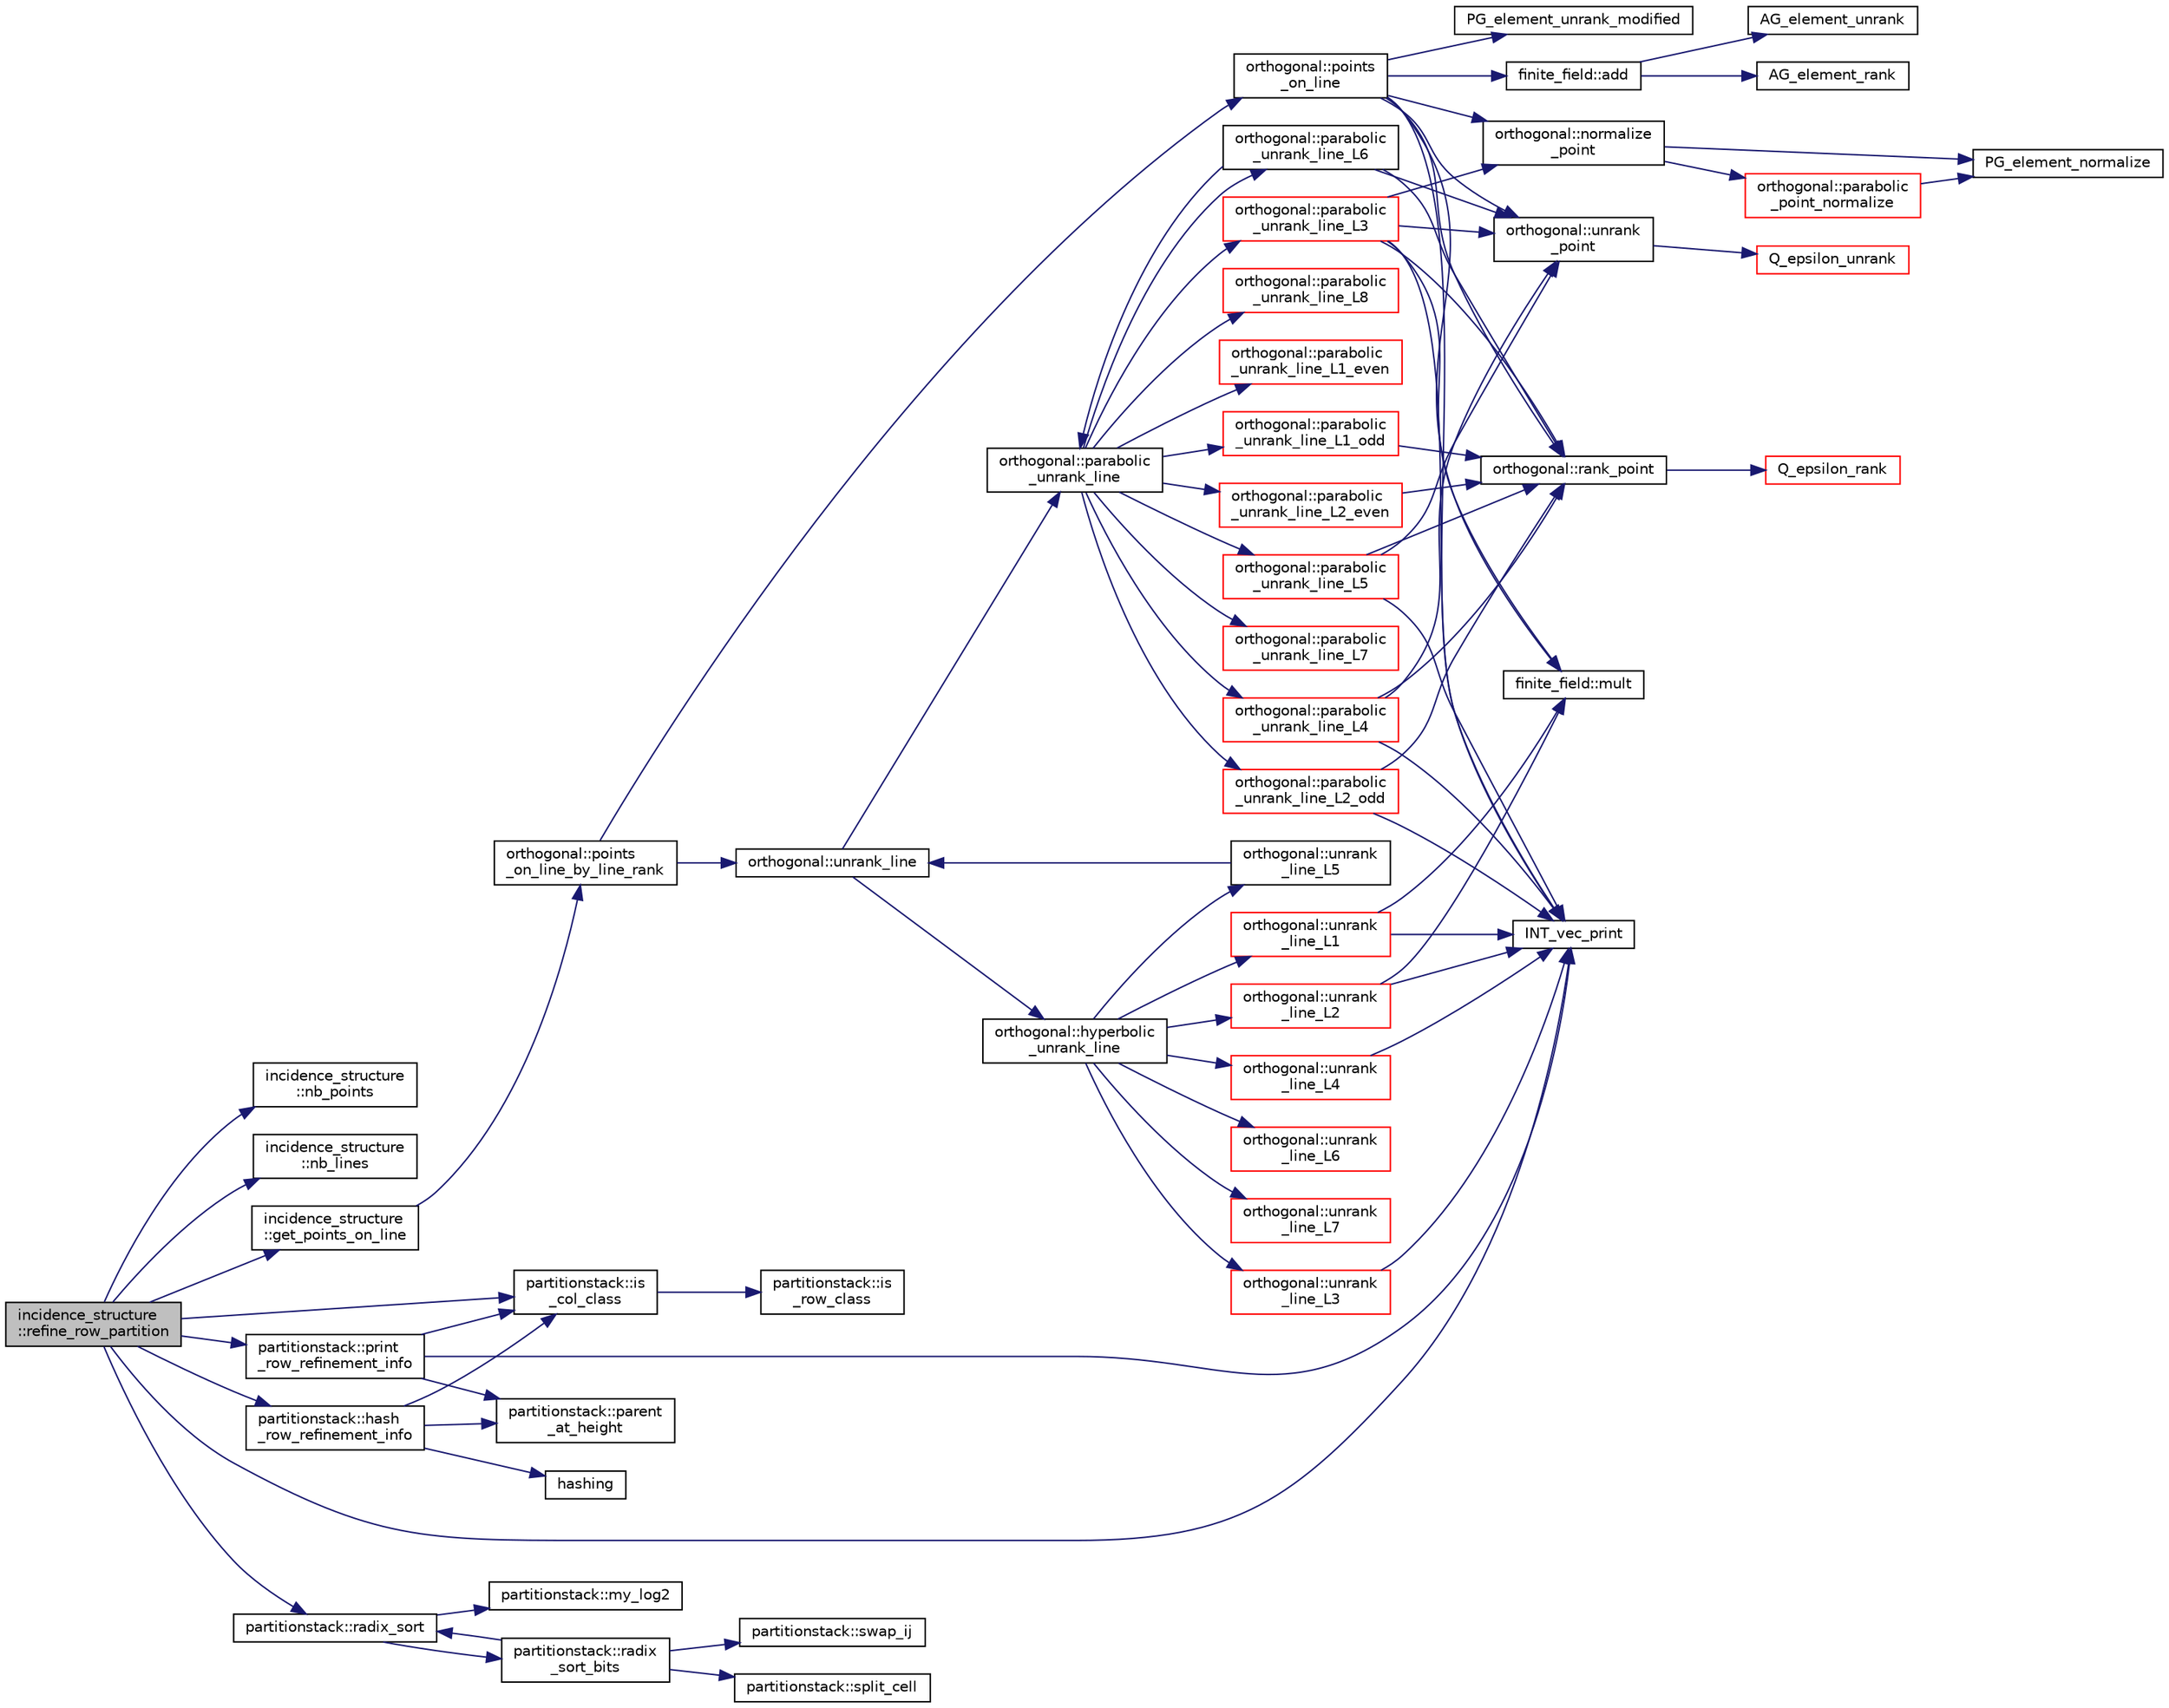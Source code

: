 digraph "incidence_structure::refine_row_partition"
{
  edge [fontname="Helvetica",fontsize="10",labelfontname="Helvetica",labelfontsize="10"];
  node [fontname="Helvetica",fontsize="10",shape=record];
  rankdir="LR";
  Node6727 [label="incidence_structure\l::refine_row_partition",height=0.2,width=0.4,color="black", fillcolor="grey75", style="filled", fontcolor="black"];
  Node6727 -> Node6728 [color="midnightblue",fontsize="10",style="solid",fontname="Helvetica"];
  Node6728 [label="incidence_structure\l::nb_points",height=0.2,width=0.4,color="black", fillcolor="white", style="filled",URL="$da/d8a/classincidence__structure.html#aff5f6bfdc7470e73082ee6faacf0af64"];
  Node6727 -> Node6729 [color="midnightblue",fontsize="10",style="solid",fontname="Helvetica"];
  Node6729 [label="incidence_structure\l::nb_lines",height=0.2,width=0.4,color="black", fillcolor="white", style="filled",URL="$da/d8a/classincidence__structure.html#a9ffac61340b2a03f31f1cc366d5a7b79"];
  Node6727 -> Node6730 [color="midnightblue",fontsize="10",style="solid",fontname="Helvetica"];
  Node6730 [label="partitionstack::is\l_col_class",height=0.2,width=0.4,color="black", fillcolor="white", style="filled",URL="$d3/d87/classpartitionstack.html#a9dbd980faea7ce40bebd3cf4b843bc63"];
  Node6730 -> Node6731 [color="midnightblue",fontsize="10",style="solid",fontname="Helvetica"];
  Node6731 [label="partitionstack::is\l_row_class",height=0.2,width=0.4,color="black", fillcolor="white", style="filled",URL="$d3/d87/classpartitionstack.html#ad8497b40f1c327d3eb2fb2b993d88bb7"];
  Node6727 -> Node6732 [color="midnightblue",fontsize="10",style="solid",fontname="Helvetica"];
  Node6732 [label="incidence_structure\l::get_points_on_line",height=0.2,width=0.4,color="black", fillcolor="white", style="filled",URL="$da/d8a/classincidence__structure.html#a1baf0d372125123bf55d27dacc720bda"];
  Node6732 -> Node6733 [color="midnightblue",fontsize="10",style="solid",fontname="Helvetica"];
  Node6733 [label="orthogonal::points\l_on_line_by_line_rank",height=0.2,width=0.4,color="black", fillcolor="white", style="filled",URL="$d7/daa/classorthogonal.html#aec3f511b69d0a28340f93d6f904c5daa"];
  Node6733 -> Node6734 [color="midnightblue",fontsize="10",style="solid",fontname="Helvetica"];
  Node6734 [label="orthogonal::unrank_line",height=0.2,width=0.4,color="black", fillcolor="white", style="filled",URL="$d7/daa/classorthogonal.html#a27fec576f6e11b80dd4503fa3cf7611e"];
  Node6734 -> Node6735 [color="midnightblue",fontsize="10",style="solid",fontname="Helvetica"];
  Node6735 [label="orthogonal::hyperbolic\l_unrank_line",height=0.2,width=0.4,color="black", fillcolor="white", style="filled",URL="$d7/daa/classorthogonal.html#a94952194cdcc478feb676e97e2e272f2"];
  Node6735 -> Node6736 [color="midnightblue",fontsize="10",style="solid",fontname="Helvetica"];
  Node6736 [label="orthogonal::unrank\l_line_L1",height=0.2,width=0.4,color="red", fillcolor="white", style="filled",URL="$d7/daa/classorthogonal.html#aca204928ad9c6c2d9e9afe2ea5af6d60"];
  Node6736 -> Node6770 [color="midnightblue",fontsize="10",style="solid",fontname="Helvetica"];
  Node6770 [label="INT_vec_print",height=0.2,width=0.4,color="black", fillcolor="white", style="filled",URL="$df/dbf/sajeeb_8_c.html#a79a5901af0b47dd0d694109543c027fe"];
  Node6736 -> Node6792 [color="midnightblue",fontsize="10",style="solid",fontname="Helvetica"];
  Node6792 [label="finite_field::mult",height=0.2,width=0.4,color="black", fillcolor="white", style="filled",URL="$df/d5a/classfinite__field.html#a24fb5917aa6d4d656fd855b7f44a13b0"];
  Node6735 -> Node6804 [color="midnightblue",fontsize="10",style="solid",fontname="Helvetica"];
  Node6804 [label="orthogonal::unrank\l_line_L2",height=0.2,width=0.4,color="red", fillcolor="white", style="filled",URL="$d7/daa/classorthogonal.html#abb7883ab6e8726606f8b82094d1181a5"];
  Node6804 -> Node6770 [color="midnightblue",fontsize="10",style="solid",fontname="Helvetica"];
  Node6804 -> Node6792 [color="midnightblue",fontsize="10",style="solid",fontname="Helvetica"];
  Node6735 -> Node6807 [color="midnightblue",fontsize="10",style="solid",fontname="Helvetica"];
  Node6807 [label="orthogonal::unrank\l_line_L3",height=0.2,width=0.4,color="red", fillcolor="white", style="filled",URL="$d7/daa/classorthogonal.html#a3546eded4c93131b31df43de26a08991"];
  Node6807 -> Node6770 [color="midnightblue",fontsize="10",style="solid",fontname="Helvetica"];
  Node6735 -> Node6808 [color="midnightblue",fontsize="10",style="solid",fontname="Helvetica"];
  Node6808 [label="orthogonal::unrank\l_line_L4",height=0.2,width=0.4,color="red", fillcolor="white", style="filled",URL="$d7/daa/classorthogonal.html#ab207c36ebccd5b91981d678a56ffd9eb"];
  Node6808 -> Node6770 [color="midnightblue",fontsize="10",style="solid",fontname="Helvetica"];
  Node6735 -> Node6809 [color="midnightblue",fontsize="10",style="solid",fontname="Helvetica"];
  Node6809 [label="orthogonal::unrank\l_line_L5",height=0.2,width=0.4,color="black", fillcolor="white", style="filled",URL="$d7/daa/classorthogonal.html#a64148a40b356447a00d985789ad74c82"];
  Node6809 -> Node6734 [color="midnightblue",fontsize="10",style="solid",fontname="Helvetica"];
  Node6735 -> Node6810 [color="midnightblue",fontsize="10",style="solid",fontname="Helvetica"];
  Node6810 [label="orthogonal::unrank\l_line_L6",height=0.2,width=0.4,color="red", fillcolor="white", style="filled",URL="$d7/daa/classorthogonal.html#a91145776fc4185d7277ddf019064f7ea"];
  Node6735 -> Node6811 [color="midnightblue",fontsize="10",style="solid",fontname="Helvetica"];
  Node6811 [label="orthogonal::unrank\l_line_L7",height=0.2,width=0.4,color="red", fillcolor="white", style="filled",URL="$d7/daa/classorthogonal.html#a6dbd5481e532a8f7232acded49f5c05e"];
  Node6734 -> Node6812 [color="midnightblue",fontsize="10",style="solid",fontname="Helvetica"];
  Node6812 [label="orthogonal::parabolic\l_unrank_line",height=0.2,width=0.4,color="black", fillcolor="white", style="filled",URL="$d7/daa/classorthogonal.html#a449cc51a62e11b8699befe951b0f8a4c"];
  Node6812 -> Node6813 [color="midnightblue",fontsize="10",style="solid",fontname="Helvetica"];
  Node6813 [label="orthogonal::parabolic\l_unrank_line_L1_even",height=0.2,width=0.4,color="red", fillcolor="white", style="filled",URL="$d7/daa/classorthogonal.html#a83a57c7023d5a61881d39f00f7717d8b"];
  Node6812 -> Node6814 [color="midnightblue",fontsize="10",style="solid",fontname="Helvetica"];
  Node6814 [label="orthogonal::parabolic\l_unrank_line_L1_odd",height=0.2,width=0.4,color="red", fillcolor="white", style="filled",URL="$d7/daa/classorthogonal.html#af59966fe1bb32196deaafbe6849fdeb1"];
  Node6814 -> Node6762 [color="midnightblue",fontsize="10",style="solid",fontname="Helvetica"];
  Node6762 [label="orthogonal::rank_point",height=0.2,width=0.4,color="black", fillcolor="white", style="filled",URL="$d7/daa/classorthogonal.html#adb4f1528590a804b3c011a68c9ebf655"];
  Node6762 -> Node6763 [color="midnightblue",fontsize="10",style="solid",fontname="Helvetica"];
  Node6763 [label="Q_epsilon_rank",height=0.2,width=0.4,color="red", fillcolor="white", style="filled",URL="$d4/d67/geometry_8h.html#a0949e1151174e2988aa697cb31942e97"];
  Node6812 -> Node6841 [color="midnightblue",fontsize="10",style="solid",fontname="Helvetica"];
  Node6841 [label="orthogonal::parabolic\l_unrank_line_L2_even",height=0.2,width=0.4,color="red", fillcolor="white", style="filled",URL="$d7/daa/classorthogonal.html#a57a7ad0d16ea67c0636c9f179eeed5d1"];
  Node6841 -> Node6762 [color="midnightblue",fontsize="10",style="solid",fontname="Helvetica"];
  Node6812 -> Node6843 [color="midnightblue",fontsize="10",style="solid",fontname="Helvetica"];
  Node6843 [label="orthogonal::parabolic\l_unrank_line_L2_odd",height=0.2,width=0.4,color="red", fillcolor="white", style="filled",URL="$d7/daa/classorthogonal.html#a9ab8a29daee27c60803e2bf5026a9a9e"];
  Node6843 -> Node6770 [color="midnightblue",fontsize="10",style="solid",fontname="Helvetica"];
  Node6843 -> Node6762 [color="midnightblue",fontsize="10",style="solid",fontname="Helvetica"];
  Node6812 -> Node6845 [color="midnightblue",fontsize="10",style="solid",fontname="Helvetica"];
  Node6845 [label="orthogonal::parabolic\l_unrank_line_L3",height=0.2,width=0.4,color="red", fillcolor="white", style="filled",URL="$d7/daa/classorthogonal.html#ae1edfba289a03ed4d383514c2b0dc4b7"];
  Node6845 -> Node6740 [color="midnightblue",fontsize="10",style="solid",fontname="Helvetica"];
  Node6740 [label="orthogonal::unrank\l_point",height=0.2,width=0.4,color="black", fillcolor="white", style="filled",URL="$d7/daa/classorthogonal.html#ab655117100f7c66c19817b84ac5ac0a0"];
  Node6740 -> Node6741 [color="midnightblue",fontsize="10",style="solid",fontname="Helvetica"];
  Node6741 [label="Q_epsilon_unrank",height=0.2,width=0.4,color="red", fillcolor="white", style="filled",URL="$d4/d67/geometry_8h.html#af162c4d30d4a6528299e37551c353e7b"];
  Node6845 -> Node6770 [color="midnightblue",fontsize="10",style="solid",fontname="Helvetica"];
  Node6845 -> Node6792 [color="midnightblue",fontsize="10",style="solid",fontname="Helvetica"];
  Node6845 -> Node6848 [color="midnightblue",fontsize="10",style="solid",fontname="Helvetica"];
  Node6848 [label="orthogonal::normalize\l_point",height=0.2,width=0.4,color="black", fillcolor="white", style="filled",URL="$d7/daa/classorthogonal.html#a1f3776fdc50b810a0a0fcee692fb154f"];
  Node6848 -> Node6774 [color="midnightblue",fontsize="10",style="solid",fontname="Helvetica"];
  Node6774 [label="PG_element_normalize",height=0.2,width=0.4,color="black", fillcolor="white", style="filled",URL="$d4/d67/geometry_8h.html#a5a4c3c1158bad6bab0d786c616bd0996"];
  Node6848 -> Node6849 [color="midnightblue",fontsize="10",style="solid",fontname="Helvetica"];
  Node6849 [label="orthogonal::parabolic\l_point_normalize",height=0.2,width=0.4,color="red", fillcolor="white", style="filled",URL="$d7/daa/classorthogonal.html#a2a705e8d2729a3fa15663084d2bb8ab8"];
  Node6849 -> Node6774 [color="midnightblue",fontsize="10",style="solid",fontname="Helvetica"];
  Node6845 -> Node6762 [color="midnightblue",fontsize="10",style="solid",fontname="Helvetica"];
  Node6812 -> Node6850 [color="midnightblue",fontsize="10",style="solid",fontname="Helvetica"];
  Node6850 [label="orthogonal::parabolic\l_unrank_line_L4",height=0.2,width=0.4,color="red", fillcolor="white", style="filled",URL="$d7/daa/classorthogonal.html#a6a30b6c7f59498ad8c7f2bec7c78d2ff"];
  Node6850 -> Node6762 [color="midnightblue",fontsize="10",style="solid",fontname="Helvetica"];
  Node6850 -> Node6740 [color="midnightblue",fontsize="10",style="solid",fontname="Helvetica"];
  Node6850 -> Node6770 [color="midnightblue",fontsize="10",style="solid",fontname="Helvetica"];
  Node6812 -> Node6852 [color="midnightblue",fontsize="10",style="solid",fontname="Helvetica"];
  Node6852 [label="orthogonal::parabolic\l_unrank_line_L5",height=0.2,width=0.4,color="red", fillcolor="white", style="filled",URL="$d7/daa/classorthogonal.html#a77831b97ebbbc5d8103c5e7e0edfeb9b"];
  Node6852 -> Node6762 [color="midnightblue",fontsize="10",style="solid",fontname="Helvetica"];
  Node6852 -> Node6740 [color="midnightblue",fontsize="10",style="solid",fontname="Helvetica"];
  Node6852 -> Node6770 [color="midnightblue",fontsize="10",style="solid",fontname="Helvetica"];
  Node6812 -> Node6854 [color="midnightblue",fontsize="10",style="solid",fontname="Helvetica"];
  Node6854 [label="orthogonal::parabolic\l_unrank_line_L6",height=0.2,width=0.4,color="black", fillcolor="white", style="filled",URL="$d7/daa/classorthogonal.html#a3fecd8b43b3e09d6b35e550850b11d56"];
  Node6854 -> Node6812 [color="midnightblue",fontsize="10",style="solid",fontname="Helvetica"];
  Node6854 -> Node6740 [color="midnightblue",fontsize="10",style="solid",fontname="Helvetica"];
  Node6854 -> Node6762 [color="midnightblue",fontsize="10",style="solid",fontname="Helvetica"];
  Node6812 -> Node6855 [color="midnightblue",fontsize="10",style="solid",fontname="Helvetica"];
  Node6855 [label="orthogonal::parabolic\l_unrank_line_L7",height=0.2,width=0.4,color="red", fillcolor="white", style="filled",URL="$d7/daa/classorthogonal.html#af37feffb93b694bd8b9f5ff5f8bdd4eb"];
  Node6812 -> Node6856 [color="midnightblue",fontsize="10",style="solid",fontname="Helvetica"];
  Node6856 [label="orthogonal::parabolic\l_unrank_line_L8",height=0.2,width=0.4,color="red", fillcolor="white", style="filled",URL="$d7/daa/classorthogonal.html#a97e23bbc8eb995d6ee0dba00f2b0d34f"];
  Node6733 -> Node6857 [color="midnightblue",fontsize="10",style="solid",fontname="Helvetica"];
  Node6857 [label="orthogonal::points\l_on_line",height=0.2,width=0.4,color="black", fillcolor="white", style="filled",URL="$d7/daa/classorthogonal.html#afe1cc564902cc557d4d4d2ff85ee6839"];
  Node6857 -> Node6740 [color="midnightblue",fontsize="10",style="solid",fontname="Helvetica"];
  Node6857 -> Node6770 [color="midnightblue",fontsize="10",style="solid",fontname="Helvetica"];
  Node6857 -> Node6858 [color="midnightblue",fontsize="10",style="solid",fontname="Helvetica"];
  Node6858 [label="PG_element_unrank_modified",height=0.2,width=0.4,color="black", fillcolor="white", style="filled",URL="$d4/d67/geometry_8h.html#a83ae9b605d496f6a90345303f6efae64"];
  Node6857 -> Node6792 [color="midnightblue",fontsize="10",style="solid",fontname="Helvetica"];
  Node6857 -> Node6793 [color="midnightblue",fontsize="10",style="solid",fontname="Helvetica"];
  Node6793 [label="finite_field::add",height=0.2,width=0.4,color="black", fillcolor="white", style="filled",URL="$df/d5a/classfinite__field.html#a8f12328a27500f3c7be0c849ebbc9d14"];
  Node6793 -> Node6794 [color="midnightblue",fontsize="10",style="solid",fontname="Helvetica"];
  Node6794 [label="AG_element_unrank",height=0.2,width=0.4,color="black", fillcolor="white", style="filled",URL="$d4/d67/geometry_8h.html#a4a33b86c87b2879b97cfa1327abe2885"];
  Node6793 -> Node6795 [color="midnightblue",fontsize="10",style="solid",fontname="Helvetica"];
  Node6795 [label="AG_element_rank",height=0.2,width=0.4,color="black", fillcolor="white", style="filled",URL="$d4/d67/geometry_8h.html#ab2ac908d07dd8038fd996e26bdc75c17"];
  Node6857 -> Node6848 [color="midnightblue",fontsize="10",style="solid",fontname="Helvetica"];
  Node6857 -> Node6762 [color="midnightblue",fontsize="10",style="solid",fontname="Helvetica"];
  Node6727 -> Node6770 [color="midnightblue",fontsize="10",style="solid",fontname="Helvetica"];
  Node6727 -> Node6859 [color="midnightblue",fontsize="10",style="solid",fontname="Helvetica"];
  Node6859 [label="partitionstack::radix_sort",height=0.2,width=0.4,color="black", fillcolor="white", style="filled",URL="$d3/d87/classpartitionstack.html#a9ab564e8289467768e46fea7d6f8711e"];
  Node6859 -> Node6860 [color="midnightblue",fontsize="10",style="solid",fontname="Helvetica"];
  Node6860 [label="partitionstack::my_log2",height=0.2,width=0.4,color="black", fillcolor="white", style="filled",URL="$d3/d87/classpartitionstack.html#a9dbf8975a2c5a2701e8c8b94d6ee7d5e"];
  Node6859 -> Node6861 [color="midnightblue",fontsize="10",style="solid",fontname="Helvetica"];
  Node6861 [label="partitionstack::radix\l_sort_bits",height=0.2,width=0.4,color="black", fillcolor="white", style="filled",URL="$d3/d87/classpartitionstack.html#a378eaab913db223d678a086f372ad81d"];
  Node6861 -> Node6859 [color="midnightblue",fontsize="10",style="solid",fontname="Helvetica"];
  Node6861 -> Node6862 [color="midnightblue",fontsize="10",style="solid",fontname="Helvetica"];
  Node6862 [label="partitionstack::swap_ij",height=0.2,width=0.4,color="black", fillcolor="white", style="filled",URL="$d3/d87/classpartitionstack.html#a9b1d34fca91b9736a27af68df0723d6f"];
  Node6861 -> Node6863 [color="midnightblue",fontsize="10",style="solid",fontname="Helvetica"];
  Node6863 [label="partitionstack::split_cell",height=0.2,width=0.4,color="black", fillcolor="white", style="filled",URL="$d3/d87/classpartitionstack.html#aafceac783d21309e491df61254f41244"];
  Node6727 -> Node6864 [color="midnightblue",fontsize="10",style="solid",fontname="Helvetica"];
  Node6864 [label="partitionstack::print\l_row_refinement_info",height=0.2,width=0.4,color="black", fillcolor="white", style="filled",URL="$d3/d87/classpartitionstack.html#a239ac35b37e27fa76927b9d1b542cc16"];
  Node6864 -> Node6730 [color="midnightblue",fontsize="10",style="solid",fontname="Helvetica"];
  Node6864 -> Node6770 [color="midnightblue",fontsize="10",style="solid",fontname="Helvetica"];
  Node6864 -> Node6865 [color="midnightblue",fontsize="10",style="solid",fontname="Helvetica"];
  Node6865 [label="partitionstack::parent\l_at_height",height=0.2,width=0.4,color="black", fillcolor="white", style="filled",URL="$d3/d87/classpartitionstack.html#a56f2d05a29ef6612d67126163e368ffa"];
  Node6727 -> Node6866 [color="midnightblue",fontsize="10",style="solid",fontname="Helvetica"];
  Node6866 [label="partitionstack::hash\l_row_refinement_info",height=0.2,width=0.4,color="black", fillcolor="white", style="filled",URL="$d3/d87/classpartitionstack.html#a878dad34f16a64fcd9ac6bef56b494e4"];
  Node6866 -> Node6867 [color="midnightblue",fontsize="10",style="solid",fontname="Helvetica"];
  Node6867 [label="hashing",height=0.2,width=0.4,color="black", fillcolor="white", style="filled",URL="$d5/db4/io__and__os_8h.html#a9abb7260348436473e8c9213f159fe73"];
  Node6866 -> Node6730 [color="midnightblue",fontsize="10",style="solid",fontname="Helvetica"];
  Node6866 -> Node6865 [color="midnightblue",fontsize="10",style="solid",fontname="Helvetica"];
}

